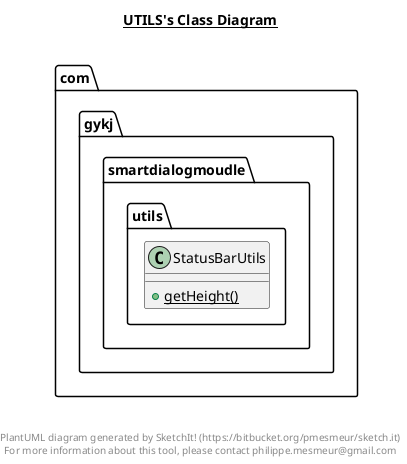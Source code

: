 @startuml

title __UTILS's Class Diagram__\n

  namespace com.gykj.smartdialogmoudle {
    namespace utils {
      class com.gykj.smartdialogmoudle.utils.StatusBarUtils {
          {static} + getHeight()
      }
    }
  }
  



right footer


PlantUML diagram generated by SketchIt! (https://bitbucket.org/pmesmeur/sketch.it)
For more information about this tool, please contact philippe.mesmeur@gmail.com
endfooter

@enduml

